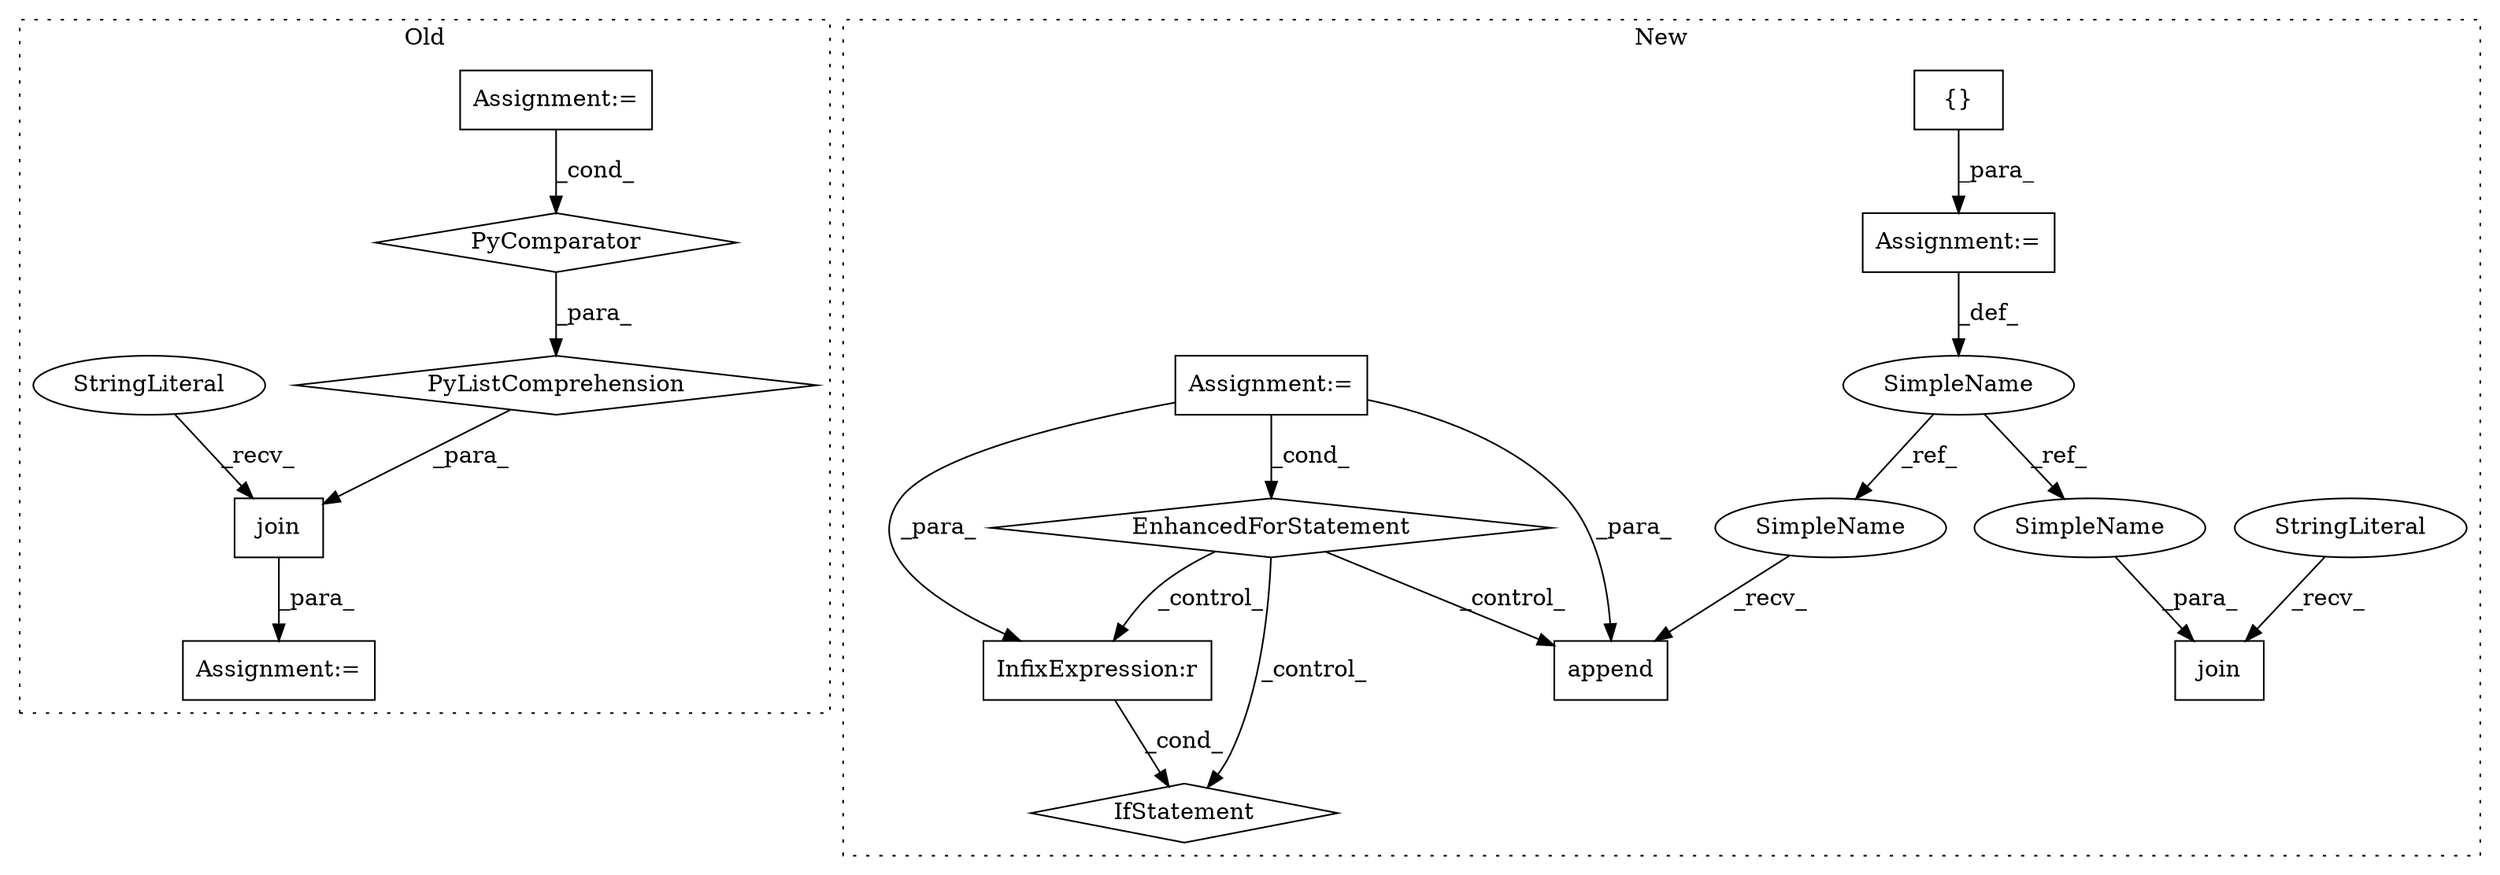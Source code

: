 digraph G {
subgraph cluster0 {
1 [label="join" a="32" s="8213,8356" l="20,-5" shape="box"];
3 [label="StringLiteral" a="45" s="8209" l="3" shape="ellipse"];
11 [label="Assignment:=" a="7" s="8329" l="19" shape="box"];
12 [label="PyComparator" a="113" s="8329" l="19" shape="diamond"];
13 [label="PyListComprehension" a="109" s="8233" l="123" shape="diamond"];
14 [label="Assignment:=" a="7" s="8208" l="1" shape="box"];
label = "Old";
style="dotted";
}
subgraph cluster1 {
2 [label="append" a="32" s="3135,3175" l="7,1" shape="box"];
4 [label="Assignment:=" a="7" s="2963" l="1" shape="box"];
5 [label="{}" a="4" s="2973" l="2" shape="box"];
6 [label="EnhancedForStatement" a="70" s="2985,3108" l="61,2" shape="diamond"];
7 [label="Assignment:=" a="7" s="2985,3108" l="61,2" shape="box"];
8 [label="join" a="32" s="3325,3342" l="5,1" shape="box"];
9 [label="SimpleName" a="42" s="2951" l="12" shape="ellipse"];
10 [label="StringLiteral" a="45" s="3321" l="3" shape="ellipse"];
15 [label="IfStatement" a="25" s="3188,3255" l="4,2" shape="diamond"];
16 [label="InfixExpression:r" a="27" s="3200" l="4" shape="box"];
17 [label="SimpleName" a="42" s="3122" l="12" shape="ellipse"];
18 [label="SimpleName" a="42" s="3330" l="12" shape="ellipse"];
label = "New";
style="dotted";
}
1 -> 14 [label="_para_"];
3 -> 1 [label="_recv_"];
4 -> 9 [label="_def_"];
5 -> 4 [label="_para_"];
6 -> 16 [label="_control_"];
6 -> 2 [label="_control_"];
6 -> 15 [label="_control_"];
7 -> 2 [label="_para_"];
7 -> 16 [label="_para_"];
7 -> 6 [label="_cond_"];
9 -> 17 [label="_ref_"];
9 -> 18 [label="_ref_"];
10 -> 8 [label="_recv_"];
11 -> 12 [label="_cond_"];
12 -> 13 [label="_para_"];
13 -> 1 [label="_para_"];
16 -> 15 [label="_cond_"];
17 -> 2 [label="_recv_"];
18 -> 8 [label="_para_"];
}